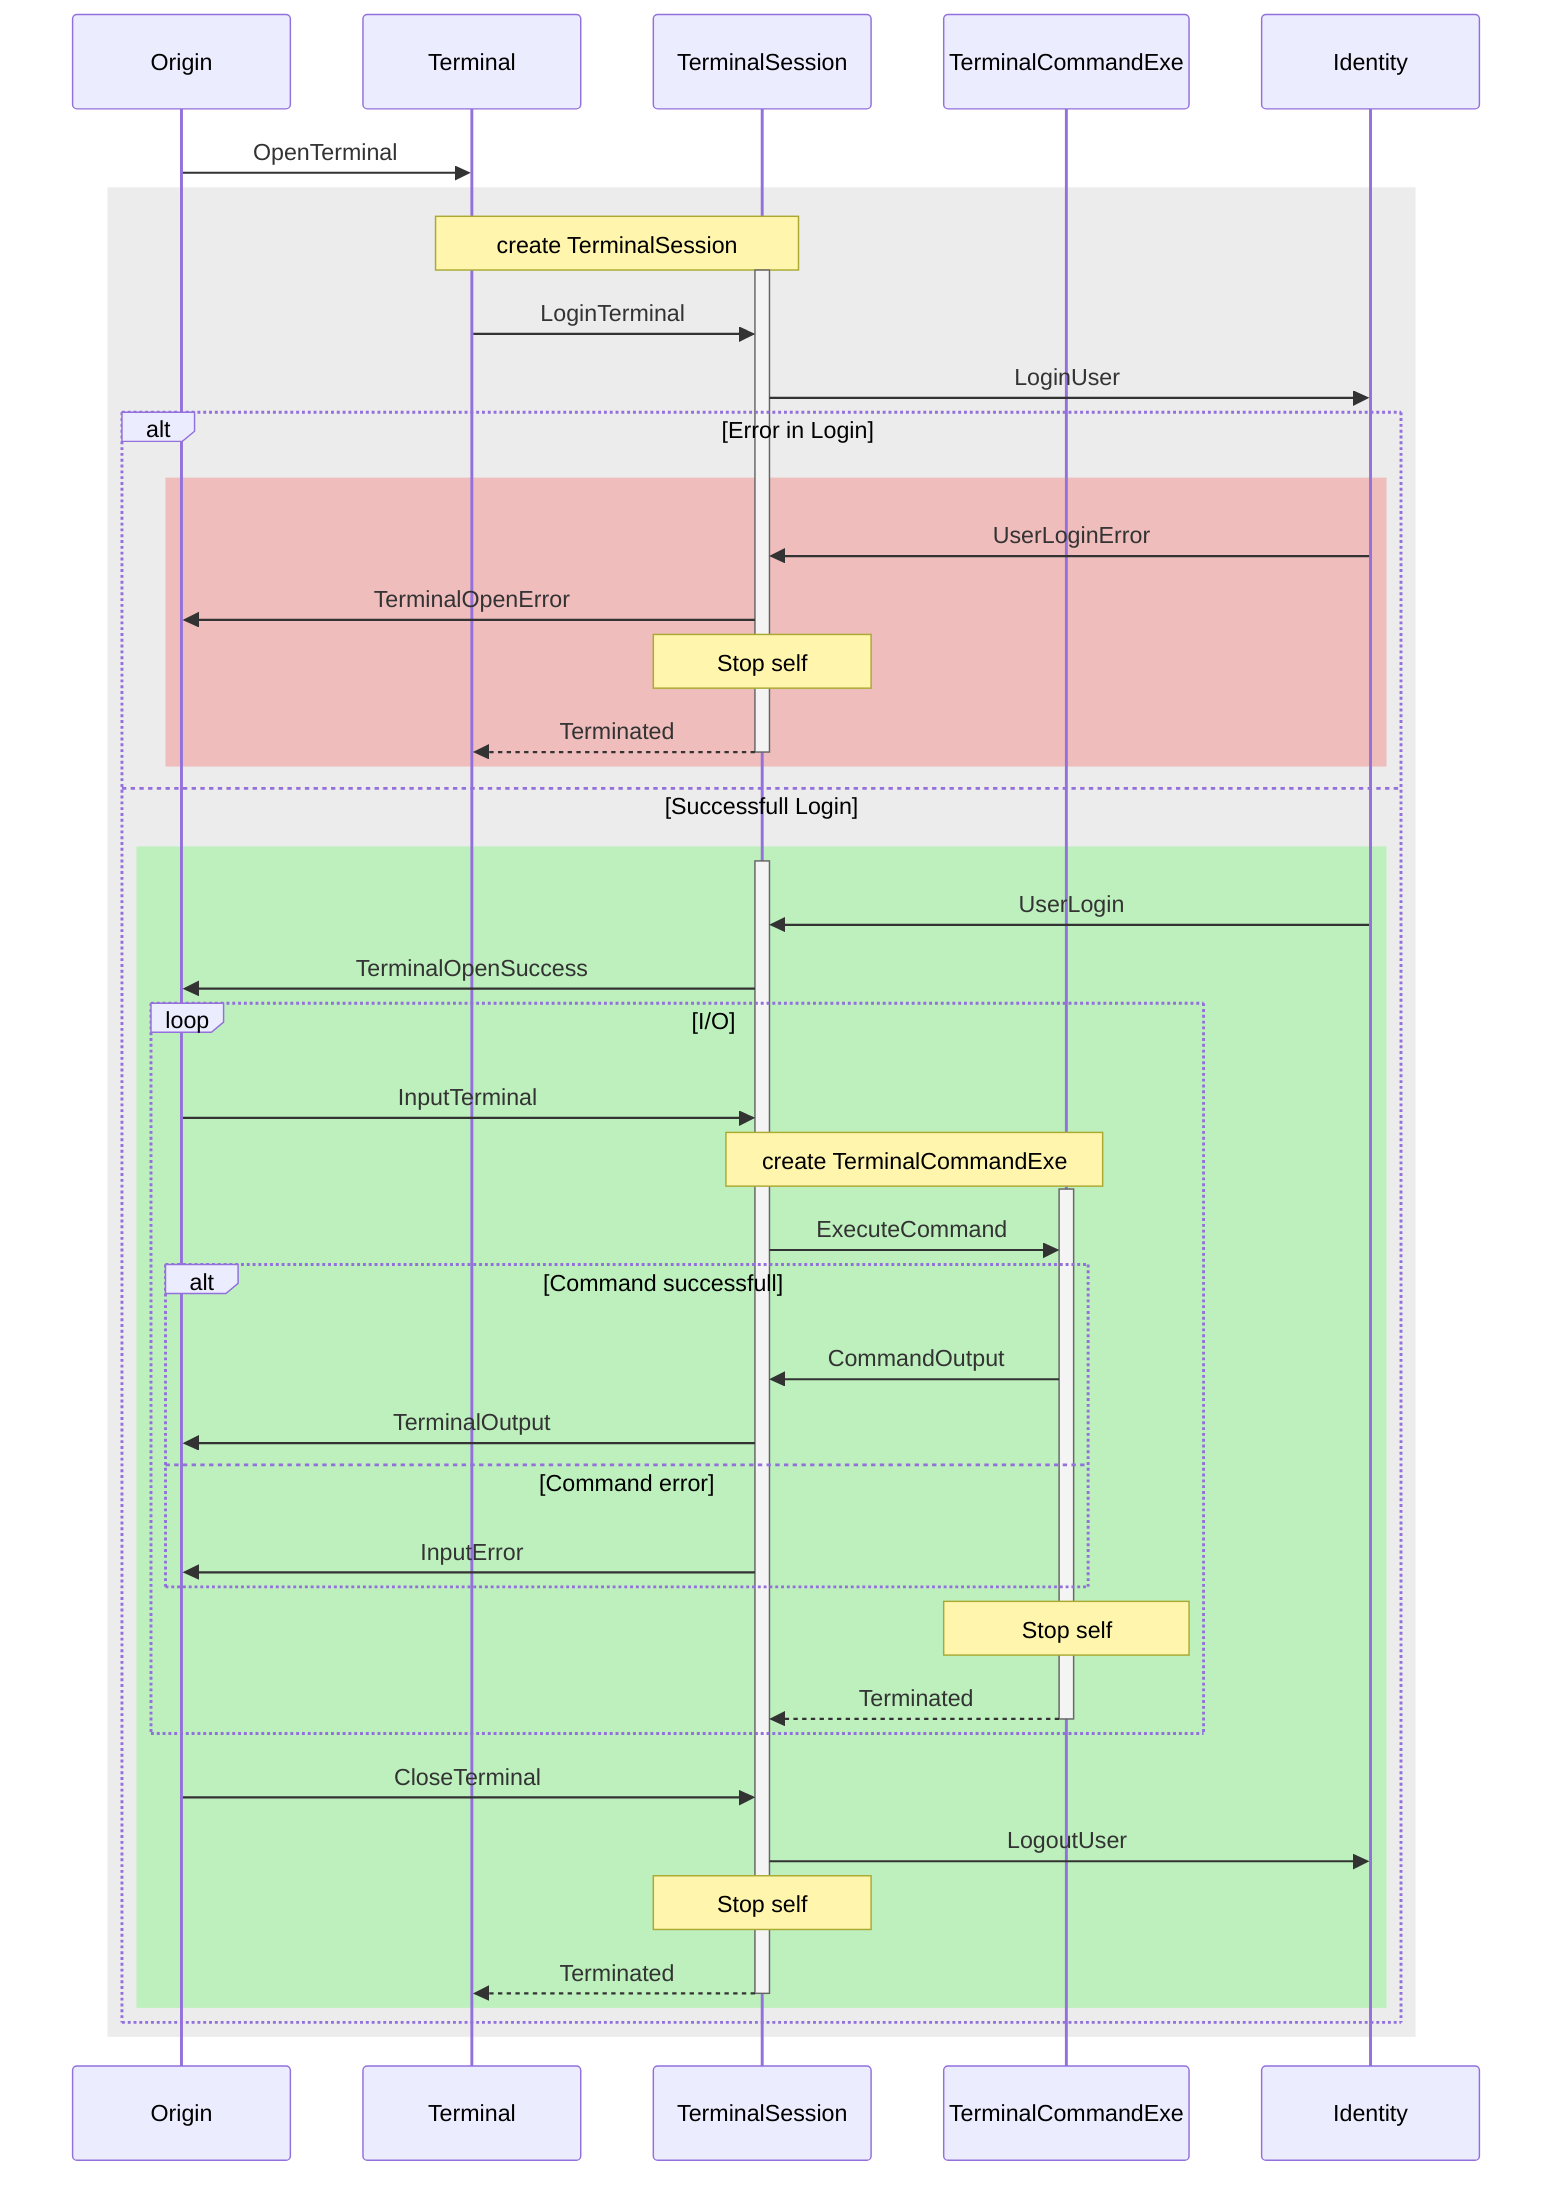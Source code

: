 sequenceDiagram
  participant o as Origin
  participant t as Terminal
  participant ts as TerminalSession
  participant tce as TerminalCommandExe
  participant id as Identity

  o->>t:OpenTerminal
  rect rgba(160, 160, 160, .2)
    Note over t,ts:create TerminalSession
    activate ts
    t->>ts:LoginTerminal
    ts->>id:LoginUser
    alt Error in Login
      rect rgba(255, 0, 0, .2)
        id->>ts:UserLoginError
        ts->>o:TerminalOpenError
        Note over ts:Stop self
        ts-->>t:Terminated
        deactivate ts
      end
    else Successfull Login
      rect rgba(0, 255, 0, .2)
        activate ts
        id->>ts:UserLogin
        ts->>o:TerminalOpenSuccess
        loop I/O
          o->>ts:InputTerminal
          Note over ts,tce:create TerminalCommandExe
          activate tce
          ts->>tce:ExecuteCommand
          alt Command successfull
            tce->>ts:CommandOutput
            ts->>o:TerminalOutput
          else Command error
            ts->>o:InputError
          end
          Note over tce:Stop self
          tce-->>ts:Terminated
          deactivate tce
        end
        o->>ts:CloseTerminal
        ts->>id:LogoutUser
        Note over ts:Stop self
        ts-->>t:Terminated
        deactivate ts
      end
    end
  end